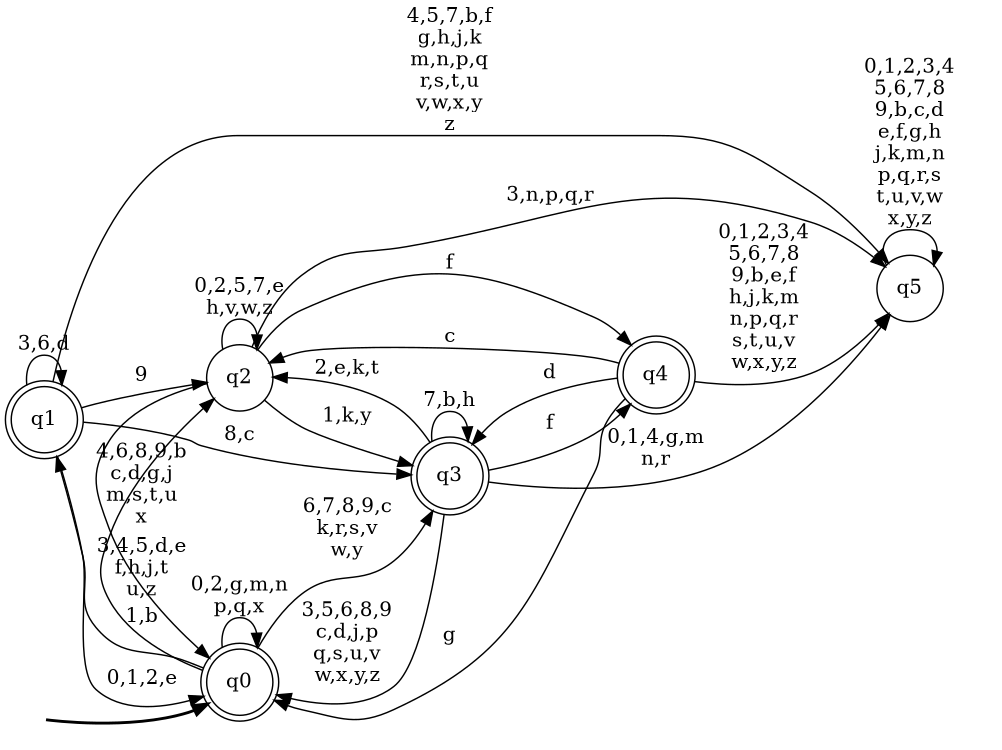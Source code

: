 digraph BlueStar {
__start0 [style = invis, shape = none, label = "", width = 0, height = 0];

rankdir=LR;
size="8,5";

s0 [style="rounded,filled", color="black", fillcolor="white" shape="doublecircle", label="q0"];
s1 [style="rounded,filled", color="black", fillcolor="white" shape="doublecircle", label="q1"];
s2 [style="filled", color="black", fillcolor="white" shape="circle", label="q2"];
s3 [style="rounded,filled", color="black", fillcolor="white" shape="doublecircle", label="q3"];
s4 [style="rounded,filled", color="black", fillcolor="white" shape="doublecircle", label="q4"];
s5 [style="filled", color="black", fillcolor="white" shape="circle", label="q5"];
subgraph cluster_main { 
	graph [pad=".75", ranksep="0.15", nodesep="0.15"];
	 style=invis; 
	__start0 -> s0 [penwidth=2];
}
s0 -> s0 [label="0,2,g,m,n\np,q,x"];
s0 -> s1 [label="1,b"];
s0 -> s2 [label="3,4,5,d,e\nf,h,j,t\nu,z"];
s0 -> s3 [label="6,7,8,9,c\nk,r,s,v\nw,y"];
s1 -> s0 [label="0,1,2,e"];
s1 -> s1 [label="3,6,d"];
s1 -> s2 [label="9"];
s1 -> s3 [label="8,c"];
s1 -> s5 [label="4,5,7,b,f\ng,h,j,k\nm,n,p,q\nr,s,t,u\nv,w,x,y\nz"];
s2 -> s0 [label="4,6,8,9,b\nc,d,g,j\nm,s,t,u\nx"];
s2 -> s2 [label="0,2,5,7,e\nh,v,w,z"];
s2 -> s3 [label="1,k,y"];
s2 -> s4 [label="f"];
s2 -> s5 [label="3,n,p,q,r"];
s3 -> s0 [label="3,5,6,8,9\nc,d,j,p\nq,s,u,v\nw,x,y,z"];
s3 -> s2 [label="2,e,k,t"];
s3 -> s3 [label="7,b,h"];
s3 -> s4 [label="f"];
s3 -> s5 [label="0,1,4,g,m\nn,r"];
s4 -> s0 [label="g"];
s4 -> s2 [label="c"];
s4 -> s3 [label="d"];
s4 -> s5 [label="0,1,2,3,4\n5,6,7,8\n9,b,e,f\nh,j,k,m\nn,p,q,r\ns,t,u,v\nw,x,y,z"];
s5 -> s5 [label="0,1,2,3,4\n5,6,7,8\n9,b,c,d\ne,f,g,h\nj,k,m,n\np,q,r,s\nt,u,v,w\nx,y,z"];

}